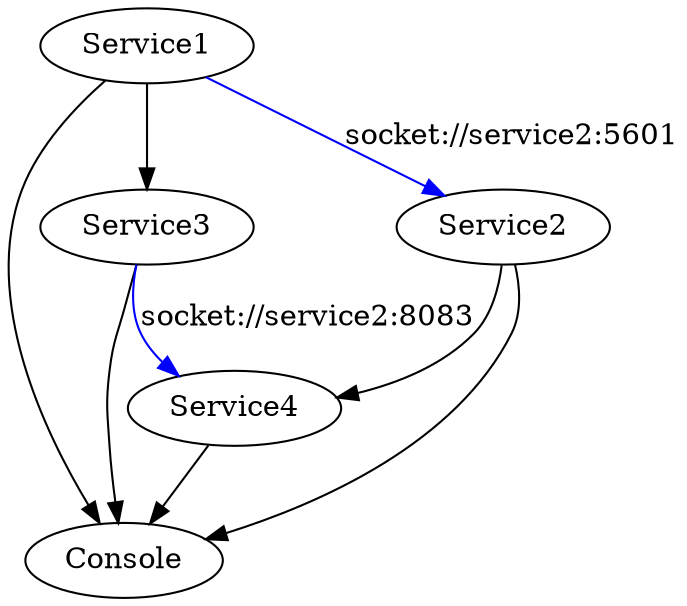 digraph G {
	Service1 -> Console; 
	Service1 -> Service3; 
	Service2 -> Console; 
	Service2 -> Service4; 
	Service3 -> Console; 
	Service4 -> Console; 
	Service1 -> Service2[ label= "socket://service2:5601" color="blue"];
	Service3 -> Service4[ label= "socket://service2:8083" color="blue"];
}
